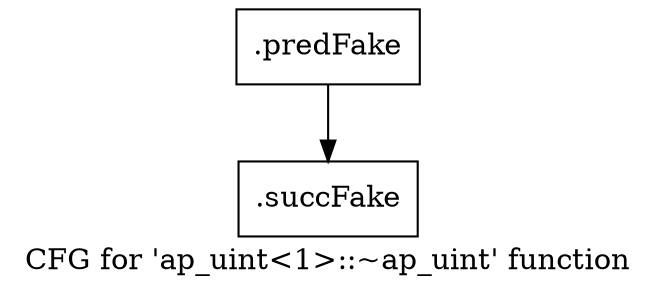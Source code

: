 digraph "CFG for 'ap_uint\<1\>::~ap_uint' function" {
	label="CFG for 'ap_uint\<1\>::~ap_uint' function";

	Node0x4439e90 [shape=record,filename="",linenumber="",label="{.predFake}"];
	Node0x4439e90 -> Node0x47ba910[ callList="" memoryops="" filename="/media/miguel/NewVolume/Linux/Xilinx/Vitis_HLS/2020.2/include/ap_int.h" execusionnum="0"];
	Node0x47ba910 [shape=record,filename="/media/miguel/NewVolume/Linux/Xilinx/Vitis_HLS/2020.2/include/ap_int.h",linenumber="202",label="{.succFake}"];
}

